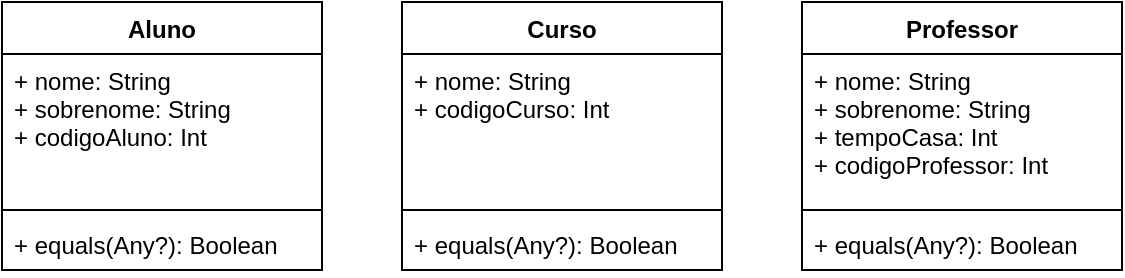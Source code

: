 <mxfile version="13.7.5" type="device"><diagram id="wnTWCG0DN7KBjwDWlvHC" name="Page-1"><mxGraphModel dx="1038" dy="580" grid="1" gridSize="10" guides="1" tooltips="1" connect="1" arrows="1" fold="1" page="1" pageScale="1" pageWidth="827" pageHeight="1169" math="0" shadow="0"><root><mxCell id="0"/><mxCell id="1" parent="0"/><mxCell id="6NqTUDe6gUxeEQi10iVj-1" value="Aluno&#10;" style="swimlane;fontStyle=1;align=center;verticalAlign=top;childLayout=stackLayout;horizontal=1;startSize=26;horizontalStack=0;resizeParent=1;resizeParentMax=0;resizeLast=0;collapsible=1;marginBottom=0;" vertex="1" parent="1"><mxGeometry x="40" y="40" width="160" height="134" as="geometry"><mxRectangle x="140" y="220" width="70" height="26" as="alternateBounds"/></mxGeometry></mxCell><mxCell id="6NqTUDe6gUxeEQi10iVj-2" value="+ nome: String&#10;+ sobrenome: String&#10;+ codigoAluno: Int" style="text;strokeColor=none;fillColor=none;align=left;verticalAlign=top;spacingLeft=4;spacingRight=4;overflow=hidden;rotatable=0;points=[[0,0.5],[1,0.5]];portConstraint=eastwest;" vertex="1" parent="6NqTUDe6gUxeEQi10iVj-1"><mxGeometry y="26" width="160" height="74" as="geometry"/></mxCell><mxCell id="6NqTUDe6gUxeEQi10iVj-3" value="" style="line;strokeWidth=1;fillColor=none;align=left;verticalAlign=middle;spacingTop=-1;spacingLeft=3;spacingRight=3;rotatable=0;labelPosition=right;points=[];portConstraint=eastwest;" vertex="1" parent="6NqTUDe6gUxeEQi10iVj-1"><mxGeometry y="100" width="160" height="8" as="geometry"/></mxCell><mxCell id="6NqTUDe6gUxeEQi10iVj-4" value="+ equals(Any?): Boolean" style="text;strokeColor=none;fillColor=none;align=left;verticalAlign=top;spacingLeft=4;spacingRight=4;overflow=hidden;rotatable=0;points=[[0,0.5],[1,0.5]];portConstraint=eastwest;" vertex="1" parent="6NqTUDe6gUxeEQi10iVj-1"><mxGeometry y="108" width="160" height="26" as="geometry"/></mxCell><mxCell id="6NqTUDe6gUxeEQi10iVj-5" value="Curso" style="swimlane;fontStyle=1;align=center;verticalAlign=top;childLayout=stackLayout;horizontal=1;startSize=26;horizontalStack=0;resizeParent=1;resizeParentMax=0;resizeLast=0;collapsible=1;marginBottom=0;" vertex="1" parent="1"><mxGeometry x="240" y="40" width="160" height="134" as="geometry"/></mxCell><mxCell id="6NqTUDe6gUxeEQi10iVj-6" value="+ nome: String&#10;+ codigoCurso: Int&#10;" style="text;strokeColor=none;fillColor=none;align=left;verticalAlign=top;spacingLeft=4;spacingRight=4;overflow=hidden;rotatable=0;points=[[0,0.5],[1,0.5]];portConstraint=eastwest;" vertex="1" parent="6NqTUDe6gUxeEQi10iVj-5"><mxGeometry y="26" width="160" height="74" as="geometry"/></mxCell><mxCell id="6NqTUDe6gUxeEQi10iVj-7" value="" style="line;strokeWidth=1;fillColor=none;align=left;verticalAlign=middle;spacingTop=-1;spacingLeft=3;spacingRight=3;rotatable=0;labelPosition=right;points=[];portConstraint=eastwest;" vertex="1" parent="6NqTUDe6gUxeEQi10iVj-5"><mxGeometry y="100" width="160" height="8" as="geometry"/></mxCell><mxCell id="6NqTUDe6gUxeEQi10iVj-8" value="+ equals(Any?): Boolean" style="text;strokeColor=none;fillColor=none;align=left;verticalAlign=top;spacingLeft=4;spacingRight=4;overflow=hidden;rotatable=0;points=[[0,0.5],[1,0.5]];portConstraint=eastwest;" vertex="1" parent="6NqTUDe6gUxeEQi10iVj-5"><mxGeometry y="108" width="160" height="26" as="geometry"/></mxCell><mxCell id="6NqTUDe6gUxeEQi10iVj-9" value="Professor&#10;" style="swimlane;fontStyle=1;align=center;verticalAlign=top;childLayout=stackLayout;horizontal=1;startSize=26;horizontalStack=0;resizeParent=1;resizeParentMax=0;resizeLast=0;collapsible=1;marginBottom=0;" vertex="1" parent="1"><mxGeometry x="440" y="40" width="160" height="134" as="geometry"/></mxCell><mxCell id="6NqTUDe6gUxeEQi10iVj-10" value="+ nome: String&#10;+ sobrenome: String&#10;+ tempoCasa: Int&#10;+ codigoProfessor: Int" style="text;strokeColor=none;fillColor=none;align=left;verticalAlign=top;spacingLeft=4;spacingRight=4;overflow=hidden;rotatable=0;points=[[0,0.5],[1,0.5]];portConstraint=eastwest;" vertex="1" parent="6NqTUDe6gUxeEQi10iVj-9"><mxGeometry y="26" width="160" height="74" as="geometry"/></mxCell><mxCell id="6NqTUDe6gUxeEQi10iVj-11" value="" style="line;strokeWidth=1;fillColor=none;align=left;verticalAlign=middle;spacingTop=-1;spacingLeft=3;spacingRight=3;rotatable=0;labelPosition=right;points=[];portConstraint=eastwest;" vertex="1" parent="6NqTUDe6gUxeEQi10iVj-9"><mxGeometry y="100" width="160" height="8" as="geometry"/></mxCell><mxCell id="6NqTUDe6gUxeEQi10iVj-12" value="+ equals(Any?): Boolean" style="text;strokeColor=none;fillColor=none;align=left;verticalAlign=top;spacingLeft=4;spacingRight=4;overflow=hidden;rotatable=0;points=[[0,0.5],[1,0.5]];portConstraint=eastwest;" vertex="1" parent="6NqTUDe6gUxeEQi10iVj-9"><mxGeometry y="108" width="160" height="26" as="geometry"/></mxCell></root></mxGraphModel></diagram></mxfile>